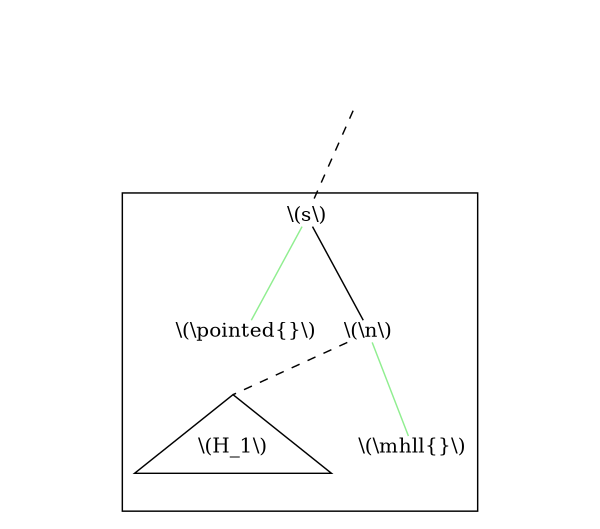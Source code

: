 graph {
	size="4,4"
    graph [splines=false]
    node [height=1 width=1]

	r [label="" shape=none]
	rl [label="" shape=none]

	r2 [label="" shape=none]
	r2r [label="" shape=none]

    r -- rl [style=invis]
    r -- 0 [style=invis]

    r2-- r2r [style=invis]
    r2-- 0 [style=dashed]

	subgraph cluster_1 {
        0 [label="\\(s\\)" shape=plain]
        1 [label="\\(\\pointed{}\\)" shape=plain]
        2 [label="\\(\\n\\)" shape=plain]

        g2 [label="\\(H_1\\)" shape=triangle]

        3 [label="\\(\\mhll{}\\)" shape=plain]

        0 -- 1 [color=lightgreen]
        0 -- 2

        2 -- g2:n [style=dashed]
        2 -- 3 [color=lightgreen]
	}
}
